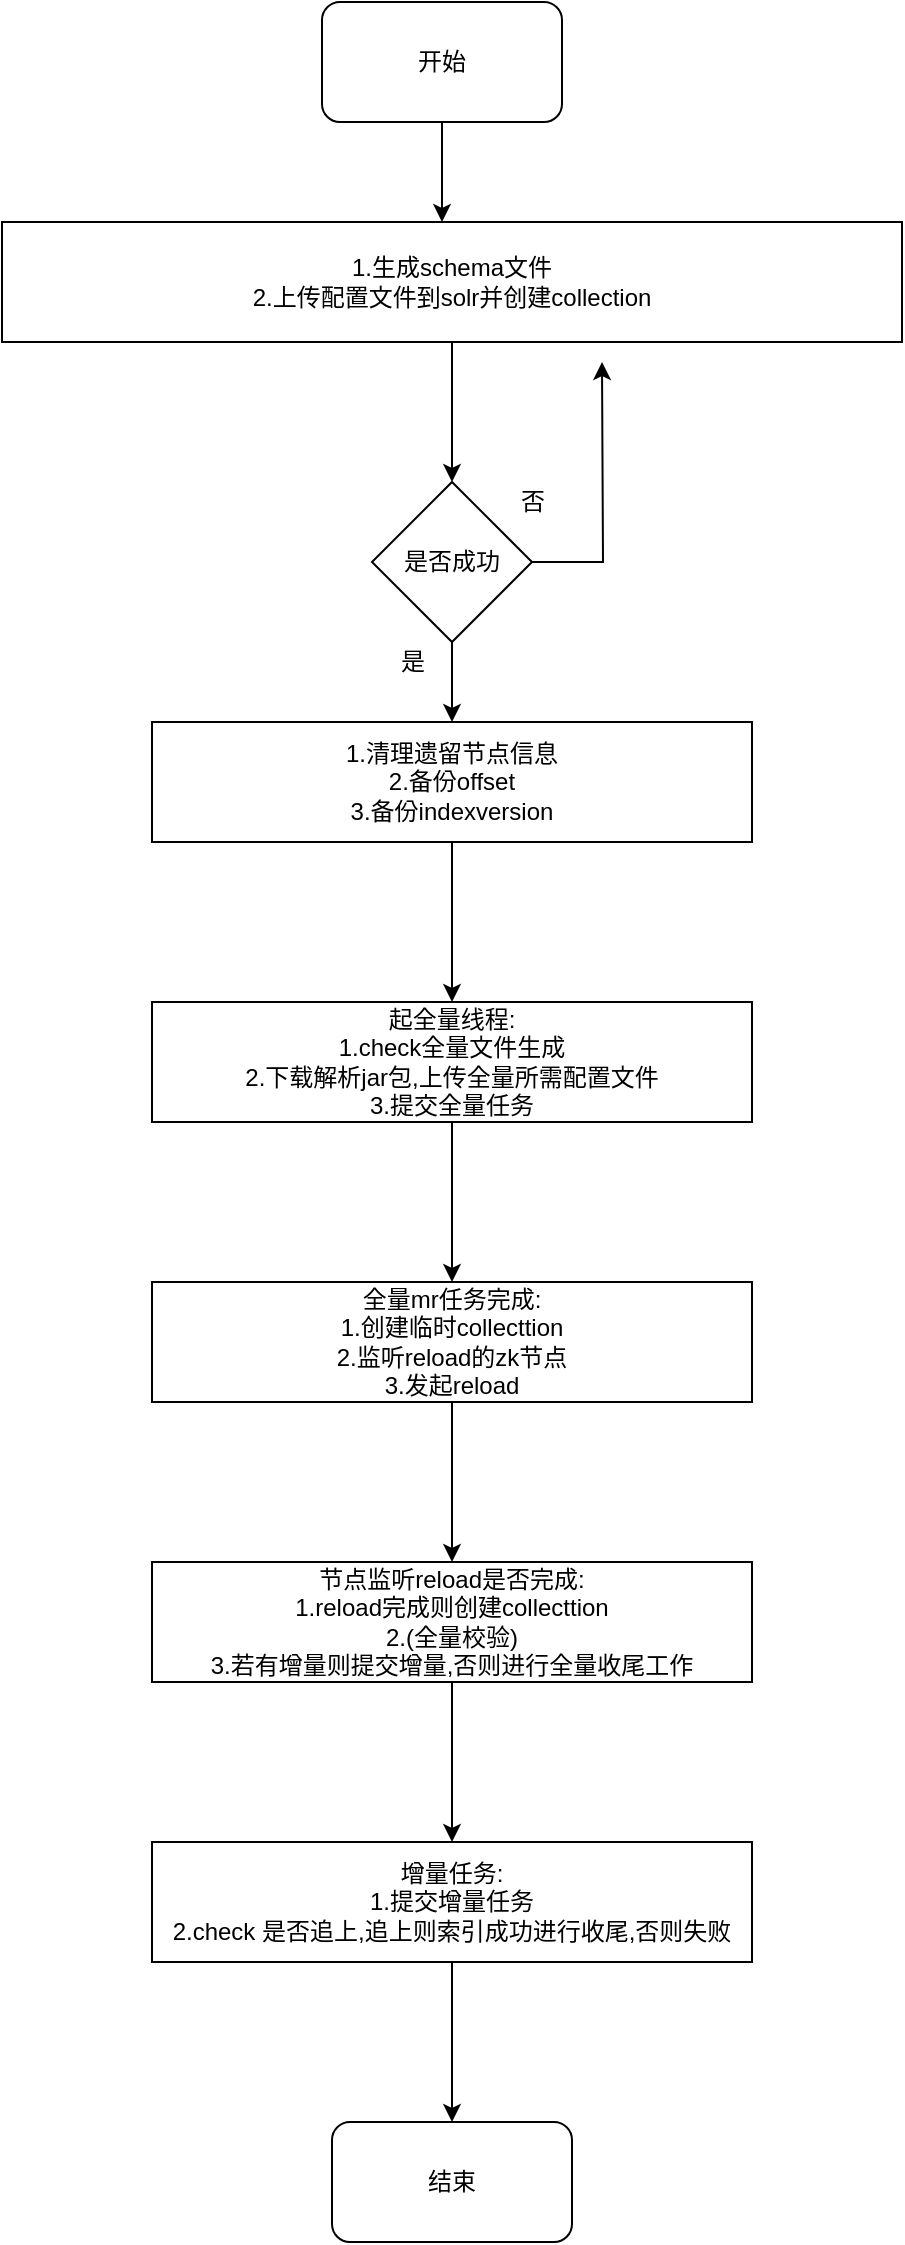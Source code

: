 <mxfile version="13.7.5" type="github">
  <diagram id="XZglGh6_TYmaEjN56eIl" name="Page-1">
    <mxGraphModel dx="1426" dy="707" grid="1" gridSize="10" guides="1" tooltips="1" connect="1" arrows="1" fold="1" page="1" pageScale="1" pageWidth="827" pageHeight="1169" math="0" shadow="0">
      <root>
        <mxCell id="0" />
        <mxCell id="1" parent="0" />
        <mxCell id="mbDF_WF1eduGSsgmdLx6-12" value="" style="edgeStyle=orthogonalEdgeStyle;rounded=0;orthogonalLoop=1;jettySize=auto;html=1;" parent="1" source="mbDF_WF1eduGSsgmdLx6-1" edge="1">
          <mxGeometry relative="1" as="geometry">
            <Array as="points">
              <mxPoint x="460" y="110" />
              <mxPoint x="460" y="110" />
            </Array>
            <mxPoint x="460" y="130" as="targetPoint" />
          </mxGeometry>
        </mxCell>
        <mxCell id="mbDF_WF1eduGSsgmdLx6-1" value="开始" style="rounded=1;whiteSpace=wrap;html=1;" parent="1" vertex="1">
          <mxGeometry x="400" y="20" width="120" height="60" as="geometry" />
        </mxCell>
        <mxCell id="mbDF_WF1eduGSsgmdLx6-14" value="" style="edgeStyle=orthogonalEdgeStyle;rounded=0;orthogonalLoop=1;jettySize=auto;html=1;" parent="1" source="mbDF_WF1eduGSsgmdLx6-8" target="mbDF_WF1eduGSsgmdLx6-13" edge="1">
          <mxGeometry relative="1" as="geometry" />
        </mxCell>
        <mxCell id="mbDF_WF1eduGSsgmdLx6-8" value="1.生成schema文件&lt;br&gt;2.上传配置文件到solr并创建collection" style="rounded=0;whiteSpace=wrap;html=1;" parent="1" vertex="1">
          <mxGeometry x="240" y="130" width="450" height="60" as="geometry" />
        </mxCell>
        <mxCell id="mbDF_WF1eduGSsgmdLx6-17" style="edgeStyle=orthogonalEdgeStyle;rounded=0;orthogonalLoop=1;jettySize=auto;html=1;" parent="1" source="mbDF_WF1eduGSsgmdLx6-13" edge="1">
          <mxGeometry relative="1" as="geometry">
            <mxPoint x="540" y="200" as="targetPoint" />
          </mxGeometry>
        </mxCell>
        <mxCell id="mbDF_WF1eduGSsgmdLx6-19" value="" style="edgeStyle=orthogonalEdgeStyle;rounded=0;orthogonalLoop=1;jettySize=auto;html=1;" parent="1" source="mbDF_WF1eduGSsgmdLx6-13" target="mbDF_WF1eduGSsgmdLx6-18" edge="1">
          <mxGeometry relative="1" as="geometry" />
        </mxCell>
        <mxCell id="mbDF_WF1eduGSsgmdLx6-13" value="是否成功" style="rhombus;whiteSpace=wrap;html=1;rounded=0;" parent="1" vertex="1">
          <mxGeometry x="425" y="260" width="80" height="80" as="geometry" />
        </mxCell>
        <mxCell id="mbDF_WF1eduGSsgmdLx6-16" value="否" style="text;html=1;align=center;verticalAlign=middle;resizable=0;points=[];autosize=1;" parent="1" vertex="1">
          <mxGeometry x="490" y="260" width="30" height="20" as="geometry" />
        </mxCell>
        <mxCell id="mbDF_WF1eduGSsgmdLx6-26" value="" style="edgeStyle=orthogonalEdgeStyle;rounded=0;orthogonalLoop=1;jettySize=auto;html=1;" parent="1" source="mbDF_WF1eduGSsgmdLx6-18" target="mbDF_WF1eduGSsgmdLx6-25" edge="1">
          <mxGeometry relative="1" as="geometry" />
        </mxCell>
        <mxCell id="mbDF_WF1eduGSsgmdLx6-18" value="1.清理遗留节点信息&lt;br&gt;2.备份offset&lt;br&gt;3.备份indexversion" style="whiteSpace=wrap;html=1;rounded=0;" parent="1" vertex="1">
          <mxGeometry x="315" y="380" width="300" height="60" as="geometry" />
        </mxCell>
        <mxCell id="mbDF_WF1eduGSsgmdLx6-20" value="是" style="text;html=1;align=center;verticalAlign=middle;resizable=0;points=[];autosize=1;" parent="1" vertex="1">
          <mxGeometry x="430" y="340" width="30" height="20" as="geometry" />
        </mxCell>
        <mxCell id="_l-4MiFybuPaPkEot7f6-2" value="" style="edgeStyle=orthogonalEdgeStyle;rounded=0;orthogonalLoop=1;jettySize=auto;html=1;" edge="1" parent="1" source="mbDF_WF1eduGSsgmdLx6-25" target="_l-4MiFybuPaPkEot7f6-1">
          <mxGeometry relative="1" as="geometry" />
        </mxCell>
        <mxCell id="mbDF_WF1eduGSsgmdLx6-25" value="起全量线程:&lt;br&gt;1.check全量文件生成&lt;br&gt;2.下载解析jar包,上传全量所需配置文件&lt;br&gt;3.提交全量任务" style="whiteSpace=wrap;html=1;rounded=0;" parent="1" vertex="1">
          <mxGeometry x="315" y="520" width="300" height="60" as="geometry" />
        </mxCell>
        <mxCell id="_l-4MiFybuPaPkEot7f6-6" value="" style="edgeStyle=orthogonalEdgeStyle;rounded=0;orthogonalLoop=1;jettySize=auto;html=1;" edge="1" parent="1" source="_l-4MiFybuPaPkEot7f6-1" target="_l-4MiFybuPaPkEot7f6-5">
          <mxGeometry relative="1" as="geometry" />
        </mxCell>
        <mxCell id="_l-4MiFybuPaPkEot7f6-1" value="全量mr任务完成:&lt;br&gt;1.创建临时collecttion&lt;br&gt;2.监听reload的zk节点&lt;br&gt;3.发起reload" style="whiteSpace=wrap;html=1;rounded=0;" vertex="1" parent="1">
          <mxGeometry x="315" y="660" width="300" height="60" as="geometry" />
        </mxCell>
        <mxCell id="_l-4MiFybuPaPkEot7f6-8" value="" style="edgeStyle=orthogonalEdgeStyle;rounded=0;orthogonalLoop=1;jettySize=auto;html=1;" edge="1" parent="1" source="_l-4MiFybuPaPkEot7f6-5" target="_l-4MiFybuPaPkEot7f6-7">
          <mxGeometry relative="1" as="geometry" />
        </mxCell>
        <mxCell id="_l-4MiFybuPaPkEot7f6-5" value="节点监听reload是否完成:&lt;br&gt;1.reload完成则创建collecttion&lt;br&gt;2.(全量校验)&lt;br&gt;3.若有增量则提交增量,否则进行全量收尾工作" style="whiteSpace=wrap;html=1;rounded=0;" vertex="1" parent="1">
          <mxGeometry x="315" y="800" width="300" height="60" as="geometry" />
        </mxCell>
        <mxCell id="_l-4MiFybuPaPkEot7f6-14" value="" style="edgeStyle=orthogonalEdgeStyle;rounded=0;orthogonalLoop=1;jettySize=auto;html=1;" edge="1" parent="1" source="_l-4MiFybuPaPkEot7f6-7">
          <mxGeometry relative="1" as="geometry">
            <mxPoint x="465" y="1080" as="targetPoint" />
          </mxGeometry>
        </mxCell>
        <mxCell id="_l-4MiFybuPaPkEot7f6-7" value="增量任务:&lt;br&gt;1.提交增量任务&lt;br&gt;2.check 是否追上,追上则索引成功进行收尾,否则失败" style="whiteSpace=wrap;html=1;rounded=0;" vertex="1" parent="1">
          <mxGeometry x="315" y="940" width="300" height="60" as="geometry" />
        </mxCell>
        <mxCell id="_l-4MiFybuPaPkEot7f6-15" value="结束" style="rounded=1;whiteSpace=wrap;html=1;" vertex="1" parent="1">
          <mxGeometry x="405" y="1080" width="120" height="60" as="geometry" />
        </mxCell>
      </root>
    </mxGraphModel>
  </diagram>
</mxfile>
